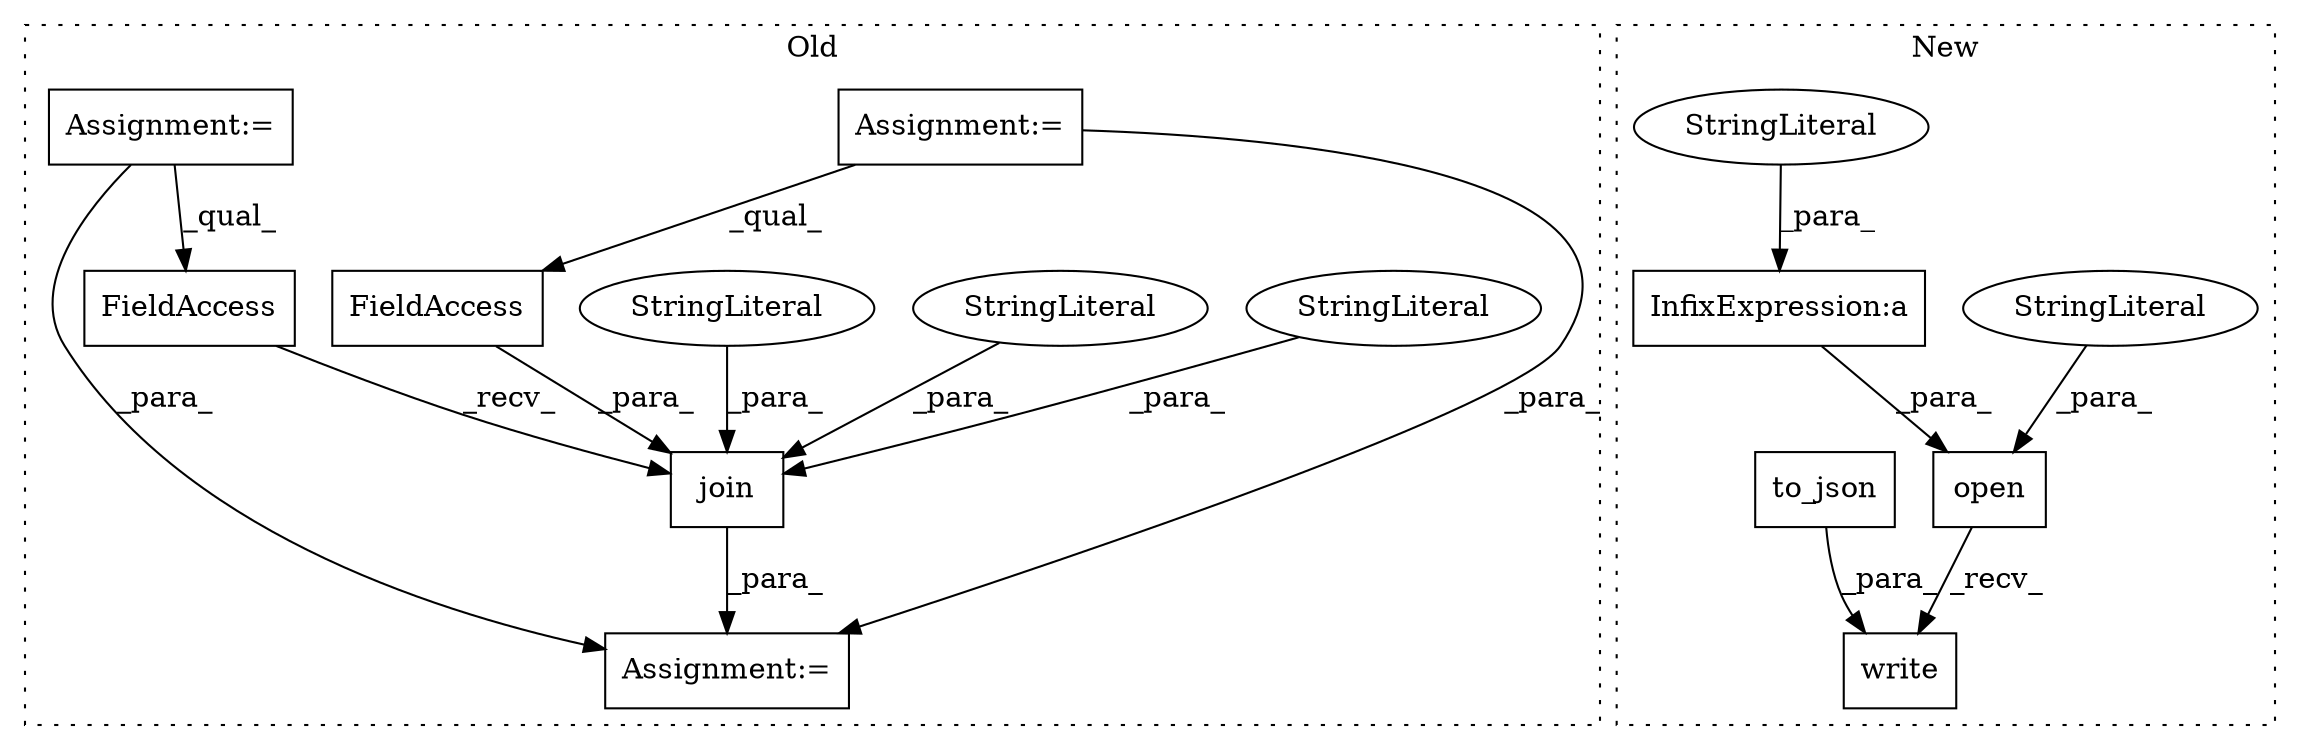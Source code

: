 digraph G {
subgraph cluster0 {
1 [label="join" a="32" s="3438,3490" l="5,1" shape="box"];
3 [label="FieldAccess" a="22" s="3430" l="7" shape="box"];
7 [label="Assignment:=" a="7" s="823" l="2" shape="box"];
8 [label="Assignment:=" a="7" s="992" l="10" shape="box"];
11 [label="FieldAccess" a="22" s="3443" l="15" shape="box"];
12 [label="Assignment:=" a="7" s="3429" l="1" shape="box"];
13 [label="StringLiteral" a="45" s="3466" l="9" shape="ellipse"];
14 [label="StringLiteral" a="45" s="3459" l="6" shape="ellipse"];
15 [label="StringLiteral" a="45" s="3476" l="5" shape="ellipse"];
label = "Old";
style="dotted";
}
subgraph cluster1 {
2 [label="to_json" a="32" s="3366" l="9" shape="box"];
4 [label="write" a="32" s="3354,3375" l="6,1" shape="box"];
5 [label="InfixExpression:a" a="27" s="3338" l="3" shape="box"];
6 [label="StringLiteral" a="45" s="3341" l="7" shape="ellipse"];
9 [label="open" a="32" s="3325,3352" l="5,1" shape="box"];
10 [label="StringLiteral" a="45" s="3349" l="3" shape="ellipse"];
label = "New";
style="dotted";
}
1 -> 12 [label="_para_"];
2 -> 4 [label="_para_"];
3 -> 1 [label="_recv_"];
5 -> 9 [label="_para_"];
6 -> 5 [label="_para_"];
7 -> 12 [label="_para_"];
7 -> 3 [label="_qual_"];
8 -> 12 [label="_para_"];
8 -> 11 [label="_qual_"];
9 -> 4 [label="_recv_"];
10 -> 9 [label="_para_"];
11 -> 1 [label="_para_"];
13 -> 1 [label="_para_"];
14 -> 1 [label="_para_"];
15 -> 1 [label="_para_"];
}